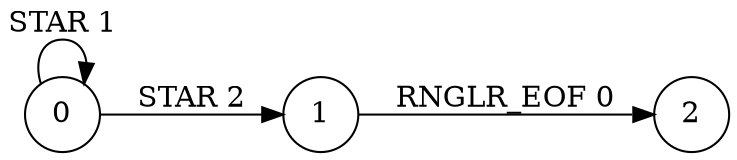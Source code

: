 digraph g
{
rankdir=LR
node [shape=circle]
0 -> 0 [label="STAR 1"]
0 -> 1 [label="STAR 2"]
1 -> 2 [label="RNGLR_EOF 0"]
}